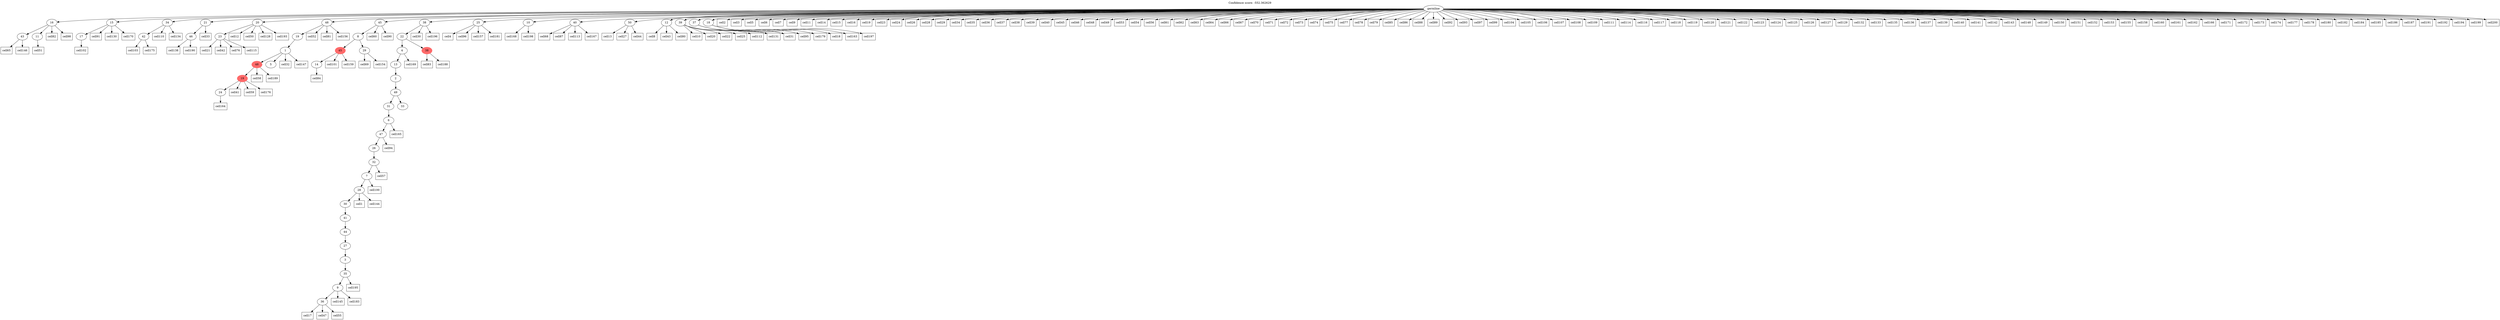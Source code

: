 digraph g {
	"52" -> "53";
	"53" [label="43"];
	"52" -> "54";
	"54" [label="11"];
	"48" -> "49";
	"49" [label="17"];
	"45" -> "46";
	"46" [label="42"];
	"42" -> "43";
	"43" [label="46"];
	"40" -> "41";
	"41" [label="23"];
	"36" -> "37";
	"37" [label="24"];
	"35" -> "36";
	"36" [color=indianred1, style=filled, label="19"];
	"34" -> "35";
	"35" [color=indianred1, style=filled, label="48"];
	"34" -> "38";
	"38" [label="5"];
	"33" -> "34";
	"34" [label="1"];
	"32" -> "33";
	"33" [label="19"];
	"28" -> "29";
	"29" [label="14"];
	"27" -> "28";
	"28" [color=indianred1, style=filled, label="45"];
	"27" -> "30";
	"30" [label="29"];
	"26" -> "27";
	"27" [label="8"];
	"21" -> "22";
	"22" [label="36"];
	"20" -> "21";
	"21" [label="9"];
	"19" -> "20";
	"20" [label="35"];
	"18" -> "19";
	"19" [label="3"];
	"17" -> "18";
	"18" [label="27"];
	"16" -> "17";
	"17" [label="44"];
	"15" -> "16";
	"16" [label="41"];
	"14" -> "15";
	"15" [label="30"];
	"13" -> "14";
	"14" [label="28"];
	"12" -> "13";
	"13" [label="7"];
	"11" -> "12";
	"12" [label="32"];
	"10" -> "11";
	"11" [label="26"];
	"9" -> "10";
	"10" [label="47"];
	"8" -> "9";
	"9" [label="6"];
	"7" -> "8";
	"8" [label="31"];
	"7" -> "23";
	"23" [label="33"];
	"6" -> "7";
	"7" [label="49"];
	"5" -> "6";
	"6" [label="2"];
	"4" -> "5";
	"5" [label="13"];
	"2" -> "3";
	"3" [color=indianred1, style=filled, label="38"];
	"2" -> "4";
	"4" [label="4"];
	"1" -> "2";
	"2" [label="22"];
	"0" -> "1";
	"1" [label="38"];
	"0" -> "24";
	"24" [label="25"];
	"0" -> "25";
	"25" [label="10"];
	"0" -> "26";
	"26" [label="45"];
	"0" -> "31";
	"31" [label="40"];
	"0" -> "32";
	"32" [label="48"];
	"0" -> "39";
	"39" [label="50"];
	"0" -> "40";
	"40" [label="20"];
	"0" -> "42";
	"42" [label="21"];
	"0" -> "44";
	"44" [label="12"];
	"0" -> "45";
	"45" [label="34"];
	"0" -> "47";
	"47" [label="39"];
	"0" -> "48";
	"48" [label="15"];
	"0" -> "50";
	"50" [label="37"];
	"0" -> "51";
	"51" [label="18"];
	"0" -> "52";
	"52" [label="16"];
	"0" [label="germline"];
	"14" -> "cell1";
	"cell1" [shape=box];
	"0" -> "cell2";
	"cell2" [shape=box];
	"0" -> "cell3";
	"cell3" [shape=box];
	"24" -> "cell4";
	"cell4" [shape=box];
	"0" -> "cell5";
	"cell5" [shape=box];
	"0" -> "cell6";
	"cell6" [shape=box];
	"0" -> "cell7";
	"cell7" [shape=box];
	"44" -> "cell8";
	"cell8" [shape=box];
	"0" -> "cell9";
	"cell9" [shape=box];
	"47" -> "cell10";
	"cell10" [shape=box];
	"0" -> "cell11";
	"cell11" [shape=box];
	"40" -> "cell12";
	"cell12" [shape=box];
	"39" -> "cell13";
	"cell13" [shape=box];
	"0" -> "cell14";
	"cell14" [shape=box];
	"0" -> "cell15";
	"cell15" [shape=box];
	"0" -> "cell16";
	"cell16" [shape=box];
	"22" -> "cell17";
	"cell17" [shape=box];
	"51" -> "cell18";
	"cell18" [shape=box];
	"0" -> "cell19";
	"cell19" [shape=box];
	"47" -> "cell20";
	"cell20" [shape=box];
	"41" -> "cell21";
	"cell21" [shape=box];
	"47" -> "cell22";
	"cell22" [shape=box];
	"0" -> "cell23";
	"cell23" [shape=box];
	"0" -> "cell24";
	"cell24" [shape=box];
	"47" -> "cell25";
	"cell25" [shape=box];
	"0" -> "cell26";
	"cell26" [shape=box];
	"39" -> "cell27";
	"cell27" [shape=box];
	"0" -> "cell28";
	"cell28" [shape=box];
	"0" -> "cell29";
	"cell29" [shape=box];
	"1" -> "cell30";
	"cell30" [shape=box];
	"50" -> "cell31";
	"cell31" [shape=box];
	"34" -> "cell32";
	"cell32" [shape=box];
	"42" -> "cell33";
	"cell33" [shape=box];
	"0" -> "cell34";
	"cell34" [shape=box];
	"0" -> "cell35";
	"cell35" [shape=box];
	"0" -> "cell36";
	"cell36" [shape=box];
	"0" -> "cell37";
	"cell37" [shape=box];
	"0" -> "cell38";
	"cell38" [shape=box];
	"0" -> "cell39";
	"cell39" [shape=box];
	"0" -> "cell40";
	"cell40" [shape=box];
	"36" -> "cell41";
	"cell41" [shape=box];
	"41" -> "cell42";
	"cell42" [shape=box];
	"44" -> "cell43";
	"cell43" [shape=box];
	"39" -> "cell44";
	"cell44" [shape=box];
	"0" -> "cell45";
	"cell45" [shape=box];
	"0" -> "cell46";
	"cell46" [shape=box];
	"22" -> "cell47";
	"cell47" [shape=box];
	"0" -> "cell48";
	"cell48" [shape=box];
	"0" -> "cell49";
	"cell49" [shape=box];
	"40" -> "cell50";
	"cell50" [shape=box];
	"54" -> "cell51";
	"cell51" [shape=box];
	"32" -> "cell52";
	"cell52" [shape=box];
	"0" -> "cell53";
	"cell53" [shape=box];
	"0" -> "cell54";
	"cell54" [shape=box];
	"22" -> "cell55";
	"cell55" [shape=box];
	"0" -> "cell56";
	"cell56" [shape=box];
	"12" -> "cell57";
	"cell57" [shape=box];
	"35" -> "cell58";
	"cell58" [shape=box];
	"36" -> "cell59";
	"cell59" [shape=box];
	"26" -> "cell60";
	"cell60" [shape=box];
	"0" -> "cell61";
	"cell61" [shape=box];
	"0" -> "cell62";
	"cell62" [shape=box];
	"0" -> "cell63";
	"cell63" [shape=box];
	"0" -> "cell64";
	"cell64" [shape=box];
	"53" -> "cell65";
	"cell65" [shape=box];
	"0" -> "cell66";
	"cell66" [shape=box];
	"0" -> "cell67";
	"cell67" [shape=box];
	"31" -> "cell68";
	"cell68" [shape=box];
	"30" -> "cell69";
	"cell69" [shape=box];
	"0" -> "cell70";
	"cell70" [shape=box];
	"0" -> "cell71";
	"cell71" [shape=box];
	"0" -> "cell72";
	"cell72" [shape=box];
	"0" -> "cell73";
	"cell73" [shape=box];
	"0" -> "cell74";
	"cell74" [shape=box];
	"0" -> "cell75";
	"cell75" [shape=box];
	"41" -> "cell76";
	"cell76" [shape=box];
	"0" -> "cell77";
	"cell77" [shape=box];
	"0" -> "cell78";
	"cell78" [shape=box];
	"0" -> "cell79";
	"cell79" [shape=box];
	"44" -> "cell80";
	"cell80" [shape=box];
	"32" -> "cell81";
	"cell81" [shape=box];
	"52" -> "cell82";
	"cell82" [shape=box];
	"3" -> "cell83";
	"cell83" [shape=box];
	"29" -> "cell84";
	"cell84" [shape=box];
	"0" -> "cell85";
	"cell85" [shape=box];
	"0" -> "cell86";
	"cell86" [shape=box];
	"31" -> "cell87";
	"cell87" [shape=box];
	"0" -> "cell88";
	"cell88" [shape=box];
	"0" -> "cell89";
	"cell89" [shape=box];
	"26" -> "cell90";
	"cell90" [shape=box];
	"48" -> "cell91";
	"cell91" [shape=box];
	"0" -> "cell92";
	"cell92" [shape=box];
	"0" -> "cell93";
	"cell93" [shape=box];
	"10" -> "cell94";
	"cell94" [shape=box];
	"50" -> "cell95";
	"cell95" [shape=box];
	"24" -> "cell96";
	"cell96" [shape=box];
	"0" -> "cell97";
	"cell97" [shape=box];
	"52" -> "cell98";
	"cell98" [shape=box];
	"0" -> "cell99";
	"cell99" [shape=box];
	"13" -> "cell100";
	"cell100" [shape=box];
	"28" -> "cell101";
	"cell101" [shape=box];
	"49" -> "cell102";
	"cell102" [shape=box];
	"46" -> "cell103";
	"cell103" [shape=box];
	"0" -> "cell104";
	"cell104" [shape=box];
	"0" -> "cell105";
	"cell105" [shape=box];
	"0" -> "cell106";
	"cell106" [shape=box];
	"0" -> "cell107";
	"cell107" [shape=box];
	"0" -> "cell108";
	"cell108" [shape=box];
	"0" -> "cell109";
	"cell109" [shape=box];
	"45" -> "cell110";
	"cell110" [shape=box];
	"0" -> "cell111";
	"cell111" [shape=box];
	"47" -> "cell112";
	"cell112" [shape=box];
	"31" -> "cell113";
	"cell113" [shape=box];
	"0" -> "cell114";
	"cell114" [shape=box];
	"41" -> "cell115";
	"cell115" [shape=box];
	"0" -> "cell116";
	"cell116" [shape=box];
	"0" -> "cell117";
	"cell117" [shape=box];
	"0" -> "cell118";
	"cell118" [shape=box];
	"0" -> "cell119";
	"cell119" [shape=box];
	"0" -> "cell120";
	"cell120" [shape=box];
	"0" -> "cell121";
	"cell121" [shape=box];
	"0" -> "cell122";
	"cell122" [shape=box];
	"0" -> "cell123";
	"cell123" [shape=box];
	"0" -> "cell124";
	"cell124" [shape=box];
	"0" -> "cell125";
	"cell125" [shape=box];
	"0" -> "cell126";
	"cell126" [shape=box];
	"0" -> "cell127";
	"cell127" [shape=box];
	"40" -> "cell128";
	"cell128" [shape=box];
	"0" -> "cell129";
	"cell129" [shape=box];
	"48" -> "cell130";
	"cell130" [shape=box];
	"47" -> "cell131";
	"cell131" [shape=box];
	"0" -> "cell132";
	"cell132" [shape=box];
	"0" -> "cell133";
	"cell133" [shape=box];
	"45" -> "cell134";
	"cell134" [shape=box];
	"0" -> "cell135";
	"cell135" [shape=box];
	"0" -> "cell136";
	"cell136" [shape=box];
	"0" -> "cell137";
	"cell137" [shape=box];
	"43" -> "cell138";
	"cell138" [shape=box];
	"0" -> "cell139";
	"cell139" [shape=box];
	"0" -> "cell140";
	"cell140" [shape=box];
	"0" -> "cell141";
	"cell141" [shape=box];
	"0" -> "cell142";
	"cell142" [shape=box];
	"0" -> "cell143";
	"cell143" [shape=box];
	"14" -> "cell144";
	"cell144" [shape=box];
	"21" -> "cell145";
	"cell145" [shape=box];
	"53" -> "cell146";
	"cell146" [shape=box];
	"34" -> "cell147";
	"cell147" [shape=box];
	"0" -> "cell148";
	"cell148" [shape=box];
	"0" -> "cell149";
	"cell149" [shape=box];
	"0" -> "cell150";
	"cell150" [shape=box];
	"0" -> "cell151";
	"cell151" [shape=box];
	"0" -> "cell152";
	"cell152" [shape=box];
	"0" -> "cell153";
	"cell153" [shape=box];
	"30" -> "cell154";
	"cell154" [shape=box];
	"0" -> "cell155";
	"cell155" [shape=box];
	"32" -> "cell156";
	"cell156" [shape=box];
	"24" -> "cell157";
	"cell157" [shape=box];
	"0" -> "cell158";
	"cell158" [shape=box];
	"28" -> "cell159";
	"cell159" [shape=box];
	"0" -> "cell160";
	"cell160" [shape=box];
	"0" -> "cell161";
	"cell161" [shape=box];
	"0" -> "cell162";
	"cell162" [shape=box];
	"51" -> "cell163";
	"cell163" [shape=box];
	"37" -> "cell164";
	"cell164" [shape=box];
	"9" -> "cell165";
	"cell165" [shape=box];
	"0" -> "cell166";
	"cell166" [shape=box];
	"31" -> "cell167";
	"cell167" [shape=box];
	"25" -> "cell168";
	"cell168" [shape=box];
	"4" -> "cell169";
	"cell169" [shape=box];
	"48" -> "cell170";
	"cell170" [shape=box];
	"0" -> "cell171";
	"cell171" [shape=box];
	"0" -> "cell172";
	"cell172" [shape=box];
	"0" -> "cell173";
	"cell173" [shape=box];
	"0" -> "cell174";
	"cell174" [shape=box];
	"46" -> "cell175";
	"cell175" [shape=box];
	"36" -> "cell176";
	"cell176" [shape=box];
	"0" -> "cell177";
	"cell177" [shape=box];
	"0" -> "cell178";
	"cell178" [shape=box];
	"50" -> "cell179";
	"cell179" [shape=box];
	"0" -> "cell180";
	"cell180" [shape=box];
	"24" -> "cell181";
	"cell181" [shape=box];
	"0" -> "cell182";
	"cell182" [shape=box];
	"21" -> "cell183";
	"cell183" [shape=box];
	"0" -> "cell184";
	"cell184" [shape=box];
	"0" -> "cell185";
	"cell185" [shape=box];
	"0" -> "cell186";
	"cell186" [shape=box];
	"0" -> "cell187";
	"cell187" [shape=box];
	"3" -> "cell188";
	"cell188" [shape=box];
	"35" -> "cell189";
	"cell189" [shape=box];
	"43" -> "cell190";
	"cell190" [shape=box];
	"0" -> "cell191";
	"cell191" [shape=box];
	"0" -> "cell192";
	"cell192" [shape=box];
	"40" -> "cell193";
	"cell193" [shape=box];
	"0" -> "cell194";
	"cell194" [shape=box];
	"20" -> "cell195";
	"cell195" [shape=box];
	"1" -> "cell196";
	"cell196" [shape=box];
	"51" -> "cell197";
	"cell197" [shape=box];
	"25" -> "cell198";
	"cell198" [shape=box];
	"0" -> "cell199";
	"cell199" [shape=box];
	"0" -> "cell200";
	"cell200" [shape=box];
	labelloc="t";
	label="Confidence score: -552.362629";
}
